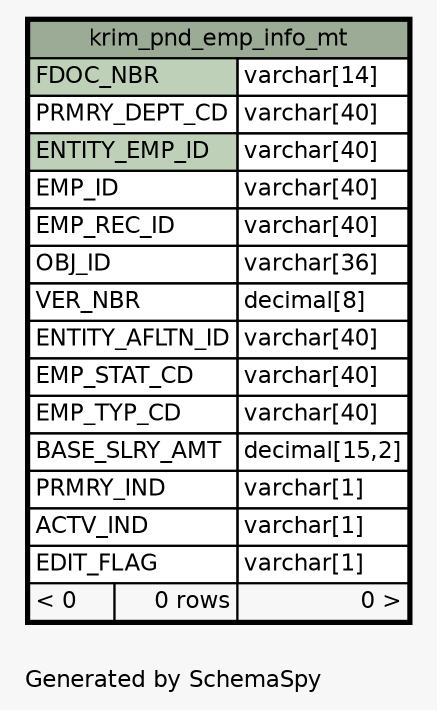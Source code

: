 // dot 2.28.0 on Mac OS X 10.7.2
// SchemaSpy rev 590
digraph "oneDegreeRelationshipsDiagram" {
  graph [
    rankdir="RL"
    bgcolor="#f7f7f7"
    label="\nGenerated by SchemaSpy"
    labeljust="l"
    nodesep="0.18"
    ranksep="0.46"
    fontname="Helvetica"
    fontsize="11"
  ];
  node [
    fontname="Helvetica"
    fontsize="11"
    shape="plaintext"
  ];
  edge [
    arrowsize="0.8"
  ];
  "krim_pnd_emp_info_mt" [
    label=<
    <TABLE BORDER="2" CELLBORDER="1" CELLSPACING="0" BGCOLOR="#ffffff">
      <TR><TD COLSPAN="3" BGCOLOR="#9bab96" ALIGN="CENTER">krim_pnd_emp_info_mt</TD></TR>
      <TR><TD PORT="FDOC_NBR" COLSPAN="2" BGCOLOR="#bed1b8" ALIGN="LEFT">FDOC_NBR</TD><TD PORT="FDOC_NBR.type" ALIGN="LEFT">varchar[14]</TD></TR>
      <TR><TD PORT="PRMRY_DEPT_CD" COLSPAN="2" ALIGN="LEFT">PRMRY_DEPT_CD</TD><TD PORT="PRMRY_DEPT_CD.type" ALIGN="LEFT">varchar[40]</TD></TR>
      <TR><TD PORT="ENTITY_EMP_ID" COLSPAN="2" BGCOLOR="#bed1b8" ALIGN="LEFT">ENTITY_EMP_ID</TD><TD PORT="ENTITY_EMP_ID.type" ALIGN="LEFT">varchar[40]</TD></TR>
      <TR><TD PORT="EMP_ID" COLSPAN="2" ALIGN="LEFT">EMP_ID</TD><TD PORT="EMP_ID.type" ALIGN="LEFT">varchar[40]</TD></TR>
      <TR><TD PORT="EMP_REC_ID" COLSPAN="2" ALIGN="LEFT">EMP_REC_ID</TD><TD PORT="EMP_REC_ID.type" ALIGN="LEFT">varchar[40]</TD></TR>
      <TR><TD PORT="OBJ_ID" COLSPAN="2" ALIGN="LEFT">OBJ_ID</TD><TD PORT="OBJ_ID.type" ALIGN="LEFT">varchar[36]</TD></TR>
      <TR><TD PORT="VER_NBR" COLSPAN="2" ALIGN="LEFT">VER_NBR</TD><TD PORT="VER_NBR.type" ALIGN="LEFT">decimal[8]</TD></TR>
      <TR><TD PORT="ENTITY_AFLTN_ID" COLSPAN="2" ALIGN="LEFT">ENTITY_AFLTN_ID</TD><TD PORT="ENTITY_AFLTN_ID.type" ALIGN="LEFT">varchar[40]</TD></TR>
      <TR><TD PORT="EMP_STAT_CD" COLSPAN="2" ALIGN="LEFT">EMP_STAT_CD</TD><TD PORT="EMP_STAT_CD.type" ALIGN="LEFT">varchar[40]</TD></TR>
      <TR><TD PORT="EMP_TYP_CD" COLSPAN="2" ALIGN="LEFT">EMP_TYP_CD</TD><TD PORT="EMP_TYP_CD.type" ALIGN="LEFT">varchar[40]</TD></TR>
      <TR><TD PORT="BASE_SLRY_AMT" COLSPAN="2" ALIGN="LEFT">BASE_SLRY_AMT</TD><TD PORT="BASE_SLRY_AMT.type" ALIGN="LEFT">decimal[15,2]</TD></TR>
      <TR><TD PORT="PRMRY_IND" COLSPAN="2" ALIGN="LEFT">PRMRY_IND</TD><TD PORT="PRMRY_IND.type" ALIGN="LEFT">varchar[1]</TD></TR>
      <TR><TD PORT="ACTV_IND" COLSPAN="2" ALIGN="LEFT">ACTV_IND</TD><TD PORT="ACTV_IND.type" ALIGN="LEFT">varchar[1]</TD></TR>
      <TR><TD PORT="EDIT_FLAG" COLSPAN="2" ALIGN="LEFT">EDIT_FLAG</TD><TD PORT="EDIT_FLAG.type" ALIGN="LEFT">varchar[1]</TD></TR>
      <TR><TD ALIGN="LEFT" BGCOLOR="#f7f7f7">&lt; 0</TD><TD ALIGN="RIGHT" BGCOLOR="#f7f7f7">0 rows</TD><TD ALIGN="RIGHT" BGCOLOR="#f7f7f7">0 &gt;</TD></TR>
    </TABLE>>
    URL="krim_pnd_emp_info_mt.html"
    tooltip="krim_pnd_emp_info_mt"
  ];
}
